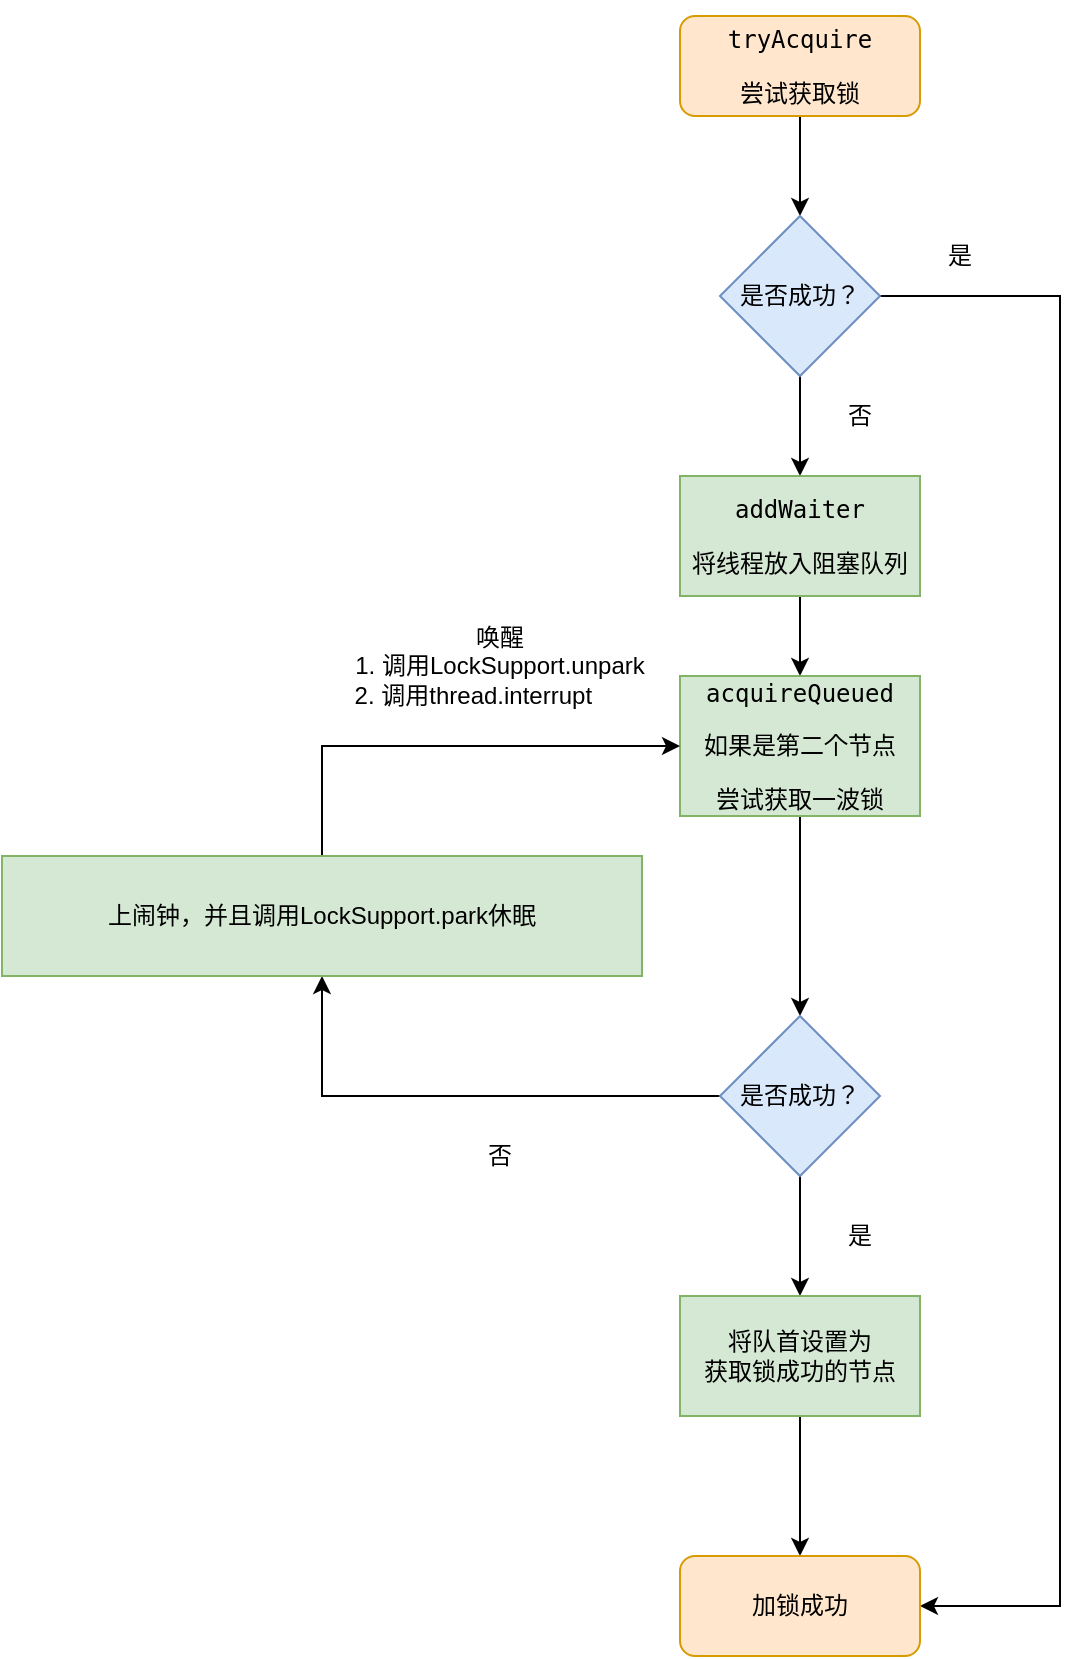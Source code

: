 <mxfile version="14.4.4" type="github">
  <diagram id="DgnT1mjYg6i9lSHJ5LXc" name="Page-1">
    <mxGraphModel dx="1773" dy="536" grid="1" gridSize="10" guides="1" tooltips="1" connect="1" arrows="1" fold="1" page="1" pageScale="1" pageWidth="827" pageHeight="1169" math="0" shadow="0">
      <root>
        <mxCell id="0" />
        <mxCell id="1" parent="0" />
        <mxCell id="JnagVXhHZpreYVgcCVJZ-9" style="edgeStyle=orthogonalEdgeStyle;rounded=0;orthogonalLoop=1;jettySize=auto;html=1;entryX=0.5;entryY=0;entryDx=0;entryDy=0;" parent="1" source="JnagVXhHZpreYVgcCVJZ-1" target="JnagVXhHZpreYVgcCVJZ-2" edge="1">
          <mxGeometry relative="1" as="geometry" />
        </mxCell>
        <mxCell id="JnagVXhHZpreYVgcCVJZ-1" value="&lt;pre&gt;tryAcquire&lt;/pre&gt;&lt;pre&gt;尝试获取锁&lt;/pre&gt;" style="rounded=1;whiteSpace=wrap;html=1;fillColor=#ffe6cc;strokeColor=#d79b00;" parent="1" vertex="1">
          <mxGeometry x="210" y="100" width="120" height="50" as="geometry" />
        </mxCell>
        <mxCell id="JnagVXhHZpreYVgcCVJZ-10" style="edgeStyle=orthogonalEdgeStyle;rounded=0;orthogonalLoop=1;jettySize=auto;html=1;entryX=0.5;entryY=0;entryDx=0;entryDy=0;" parent="1" source="JnagVXhHZpreYVgcCVJZ-2" target="JnagVXhHZpreYVgcCVJZ-3" edge="1">
          <mxGeometry relative="1" as="geometry" />
        </mxCell>
        <mxCell id="JnagVXhHZpreYVgcCVJZ-25" style="edgeStyle=orthogonalEdgeStyle;rounded=0;orthogonalLoop=1;jettySize=auto;html=1;exitX=1;exitY=0.5;exitDx=0;exitDy=0;entryX=1;entryY=0.5;entryDx=0;entryDy=0;" parent="1" source="JnagVXhHZpreYVgcCVJZ-2" target="JnagVXhHZpreYVgcCVJZ-7" edge="1">
          <mxGeometry relative="1" as="geometry">
            <Array as="points">
              <mxPoint x="400" y="240" />
              <mxPoint x="400" y="895" />
            </Array>
          </mxGeometry>
        </mxCell>
        <mxCell id="JnagVXhHZpreYVgcCVJZ-2" value="是否成功？" style="rhombus;whiteSpace=wrap;html=1;fillColor=#dae8fc;strokeColor=#6c8ebf;" parent="1" vertex="1">
          <mxGeometry x="230" y="200" width="80" height="80" as="geometry" />
        </mxCell>
        <mxCell id="JnagVXhHZpreYVgcCVJZ-11" style="edgeStyle=orthogonalEdgeStyle;rounded=0;orthogonalLoop=1;jettySize=auto;html=1;entryX=0.5;entryY=0;entryDx=0;entryDy=0;" parent="1" source="JnagVXhHZpreYVgcCVJZ-3" target="JnagVXhHZpreYVgcCVJZ-4" edge="1">
          <mxGeometry relative="1" as="geometry" />
        </mxCell>
        <mxCell id="JnagVXhHZpreYVgcCVJZ-3" value="&lt;pre&gt;addWaiter&lt;/pre&gt;&lt;pre&gt;将线程放入阻塞队列&lt;/pre&gt;" style="rounded=0;whiteSpace=wrap;html=1;fillColor=#d5e8d4;strokeColor=#82b366;" parent="1" vertex="1">
          <mxGeometry x="210" y="330" width="120" height="60" as="geometry" />
        </mxCell>
        <mxCell id="JnagVXhHZpreYVgcCVJZ-12" style="edgeStyle=orthogonalEdgeStyle;rounded=0;orthogonalLoop=1;jettySize=auto;html=1;entryX=0.5;entryY=0;entryDx=0;entryDy=0;" parent="1" source="JnagVXhHZpreYVgcCVJZ-4" target="JnagVXhHZpreYVgcCVJZ-5" edge="1">
          <mxGeometry relative="1" as="geometry" />
        </mxCell>
        <mxCell id="JnagVXhHZpreYVgcCVJZ-4" value="&lt;pre&gt;acquireQueued&lt;/pre&gt;&lt;pre&gt;如果是第二个节点&lt;/pre&gt;&lt;pre&gt;尝试获取一波锁&lt;/pre&gt;" style="rounded=0;whiteSpace=wrap;html=1;fillColor=#d5e8d4;strokeColor=#82b366;" parent="1" vertex="1">
          <mxGeometry x="210" y="430" width="120" height="70" as="geometry" />
        </mxCell>
        <mxCell id="JnagVXhHZpreYVgcCVJZ-13" style="edgeStyle=orthogonalEdgeStyle;rounded=0;orthogonalLoop=1;jettySize=auto;html=1;exitX=0.5;exitY=1;exitDx=0;exitDy=0;entryX=0.5;entryY=0;entryDx=0;entryDy=0;" parent="1" source="JnagVXhHZpreYVgcCVJZ-5" target="JnagVXhHZpreYVgcCVJZ-6" edge="1">
          <mxGeometry relative="1" as="geometry" />
        </mxCell>
        <mxCell id="JnagVXhHZpreYVgcCVJZ-26" style="edgeStyle=orthogonalEdgeStyle;rounded=0;orthogonalLoop=1;jettySize=auto;html=1;exitX=0;exitY=0.5;exitDx=0;exitDy=0;entryX=0.5;entryY=1;entryDx=0;entryDy=0;" parent="1" source="JnagVXhHZpreYVgcCVJZ-5" target="JnagVXhHZpreYVgcCVJZ-19" edge="1">
          <mxGeometry relative="1" as="geometry" />
        </mxCell>
        <mxCell id="JnagVXhHZpreYVgcCVJZ-5" value="是否成功？" style="rhombus;whiteSpace=wrap;html=1;fillColor=#dae8fc;strokeColor=#6c8ebf;" parent="1" vertex="1">
          <mxGeometry x="230" y="600" width="80" height="80" as="geometry" />
        </mxCell>
        <mxCell id="JnagVXhHZpreYVgcCVJZ-14" style="edgeStyle=orthogonalEdgeStyle;rounded=0;orthogonalLoop=1;jettySize=auto;html=1;exitX=0.5;exitY=1;exitDx=0;exitDy=0;entryX=0.5;entryY=0;entryDx=0;entryDy=0;" parent="1" source="JnagVXhHZpreYVgcCVJZ-6" target="JnagVXhHZpreYVgcCVJZ-7" edge="1">
          <mxGeometry relative="1" as="geometry" />
        </mxCell>
        <mxCell id="JnagVXhHZpreYVgcCVJZ-6" value="将队首设置为&lt;br&gt;获取锁成功的节点" style="rounded=0;whiteSpace=wrap;html=1;fillColor=#d5e8d4;strokeColor=#82b366;" parent="1" vertex="1">
          <mxGeometry x="210" y="740" width="120" height="60" as="geometry" />
        </mxCell>
        <mxCell id="JnagVXhHZpreYVgcCVJZ-7" value="&lt;pre&gt;加锁成功&lt;/pre&gt;" style="rounded=1;whiteSpace=wrap;html=1;fillColor=#ffe6cc;strokeColor=#d79b00;" parent="1" vertex="1">
          <mxGeometry x="210" y="870" width="120" height="50" as="geometry" />
        </mxCell>
        <mxCell id="JnagVXhHZpreYVgcCVJZ-15" value="是" style="text;html=1;strokeColor=none;fillColor=none;align=center;verticalAlign=middle;whiteSpace=wrap;rounded=0;" parent="1" vertex="1">
          <mxGeometry x="330" y="210" width="40" height="20" as="geometry" />
        </mxCell>
        <mxCell id="JnagVXhHZpreYVgcCVJZ-16" value="否" style="text;html=1;strokeColor=none;fillColor=none;align=center;verticalAlign=middle;whiteSpace=wrap;rounded=0;" parent="1" vertex="1">
          <mxGeometry x="280" y="290" width="40" height="20" as="geometry" />
        </mxCell>
        <mxCell id="JnagVXhHZpreYVgcCVJZ-18" value="是" style="text;html=1;strokeColor=none;fillColor=none;align=center;verticalAlign=middle;whiteSpace=wrap;rounded=0;" parent="1" vertex="1">
          <mxGeometry x="280" y="700" width="40" height="20" as="geometry" />
        </mxCell>
        <mxCell id="JnagVXhHZpreYVgcCVJZ-21" style="edgeStyle=orthogonalEdgeStyle;rounded=0;orthogonalLoop=1;jettySize=auto;html=1;exitX=0.5;exitY=0;exitDx=0;exitDy=0;entryX=0;entryY=0.5;entryDx=0;entryDy=0;" parent="1" source="JnagVXhHZpreYVgcCVJZ-19" target="JnagVXhHZpreYVgcCVJZ-4" edge="1">
          <mxGeometry relative="1" as="geometry" />
        </mxCell>
        <mxCell id="JnagVXhHZpreYVgcCVJZ-19" value="上闹钟，并且调用LockSupport.park休眠" style="rounded=0;whiteSpace=wrap;html=1;fillColor=#d5e8d4;strokeColor=#82b366;" parent="1" vertex="1">
          <mxGeometry x="-129" y="520" width="320" height="60" as="geometry" />
        </mxCell>
        <mxCell id="JnagVXhHZpreYVgcCVJZ-22" value="否" style="text;html=1;strokeColor=none;fillColor=none;align=center;verticalAlign=middle;whiteSpace=wrap;rounded=0;" parent="1" vertex="1">
          <mxGeometry x="100" y="660" width="40" height="20" as="geometry" />
        </mxCell>
        <mxCell id="JnagVXhHZpreYVgcCVJZ-23" value="唤醒&lt;br&gt;1. 调用&lt;span&gt;LockSupport.unpark&lt;br&gt;2. 调用&lt;/span&gt;thread.interrupt&amp;nbsp; &amp;nbsp; &amp;nbsp; &amp;nbsp;&amp;nbsp;" style="text;html=1;strokeColor=none;fillColor=none;align=center;verticalAlign=middle;whiteSpace=wrap;rounded=0;" parent="1" vertex="1">
          <mxGeometry x="40" y="400" width="160" height="50" as="geometry" />
        </mxCell>
      </root>
    </mxGraphModel>
  </diagram>
</mxfile>
